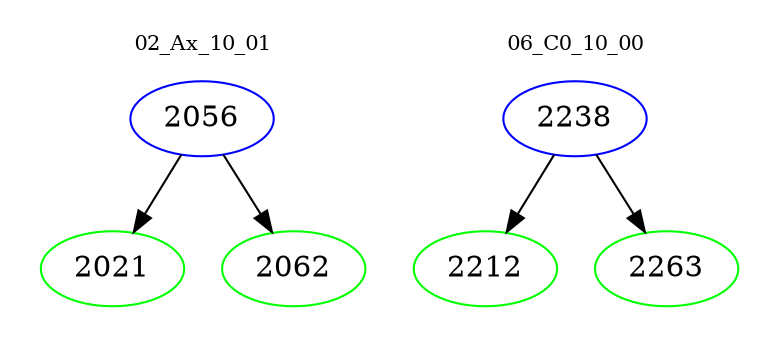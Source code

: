 digraph{
subgraph cluster_0 {
color = white
label = "02_Ax_10_01";
fontsize=10;
T0_2056 [label="2056", color="blue"]
T0_2056 -> T0_2021 [color="black"]
T0_2021 [label="2021", color="green"]
T0_2056 -> T0_2062 [color="black"]
T0_2062 [label="2062", color="green"]
}
subgraph cluster_1 {
color = white
label = "06_C0_10_00";
fontsize=10;
T1_2238 [label="2238", color="blue"]
T1_2238 -> T1_2212 [color="black"]
T1_2212 [label="2212", color="green"]
T1_2238 -> T1_2263 [color="black"]
T1_2263 [label="2263", color="green"]
}
}
